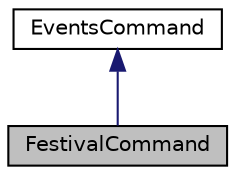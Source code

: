digraph "FestivalCommand"
{
 // LATEX_PDF_SIZE
  edge [fontname="Helvetica",fontsize="10",labelfontname="Helvetica",labelfontsize="10"];
  node [fontname="Helvetica",fontsize="10",shape=record];
  Node1 [label="FestivalCommand",height=0.2,width=0.4,color="black", fillcolor="grey75", style="filled", fontcolor="black",tooltip="Concrete command class for handling city festivals and managing their impact on citizens and resource..."];
  Node2 -> Node1 [dir="back",color="midnightblue",fontsize="10",style="solid",fontname="Helvetica"];
  Node2 [label="EventsCommand",height=0.2,width=0.4,color="black", fillcolor="white", style="filled",URL="$classEventsCommand.html",tooltip="Interface for handling city event commands."];
}
